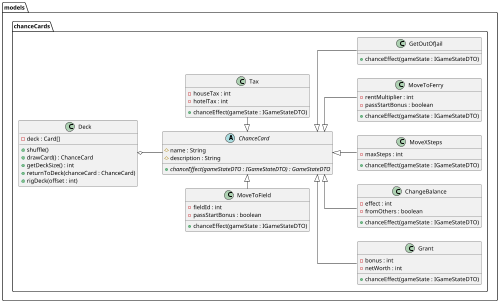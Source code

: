 @startuml
skinparam linetype polyline
skinparam linetype ortho
scale 500 width
left to right direction
class models.chanceCards.Deck {
- deck : Card[]
+ shuffle()
+ drawCard() : ChanceCard
+ getDeckSize() : int
+ returnToDeck(chanceCard : ChanceCard)
+ rigDeck(offset : int)
}
abstract class models.chanceCards.ChanceCard {
# name : String
# description : String
+ {abstract} chanceEffect(gameStateDTO : IGameStateDTO) : GameStateDTO
}

class models.chanceCards.Grant {
- bonus : int
- netWorth : int
+ chanceEffect(gameState : IGameStateDTO)
}

class models.chanceCards.ChangeBalance {
- effect : int
- fromOthers : boolean
+ chanceEffect(gameState : IGameStateDTO)
}
class models.chanceCards.MoveToField {
- fieldId : int
- passStartBonus : boolean
+ chanceEffect(gameState : IGameStateDTO)
}
class models.chanceCards.MoveXSteps {
- maxSteps : int
+ chanceEffect(gameState : IGameStateDTO)
}

class models.chanceCards.MoveToFerry {
- rentMultiplier : int
- passStartBonus : boolean
+ chanceEffect(gameState : IGameStateDTO)
}
class models.chanceCards.GetOutOfJail {
+ chanceEffect(gameState : IGameStateDTO)
}

class models.chanceCards.Tax {
- houseTax : int
- hotelTax : int
+ chanceEffect(gameState : IGameStateDTO)
}
models.chanceCards.Deck o-- models.chanceCards.ChanceCard
models.chanceCards.ChanceCard <|-- models.chanceCards.Grant
models.chanceCards.ChanceCard <|-left- models.chanceCards.MoveToField
models.chanceCards.ChanceCard <|-- models.chanceCards.ChangeBalance
models.chanceCards.ChanceCard <|-- models.chanceCards.MoveToFerry
models.chanceCards.ChanceCard <|-- models.chanceCards.GetOutOfJail
models.chanceCards.ChanceCard <|-right- models.chanceCards.Tax
models.chanceCards.ChanceCard <|-- models.chanceCards.MoveXSteps
@enduml